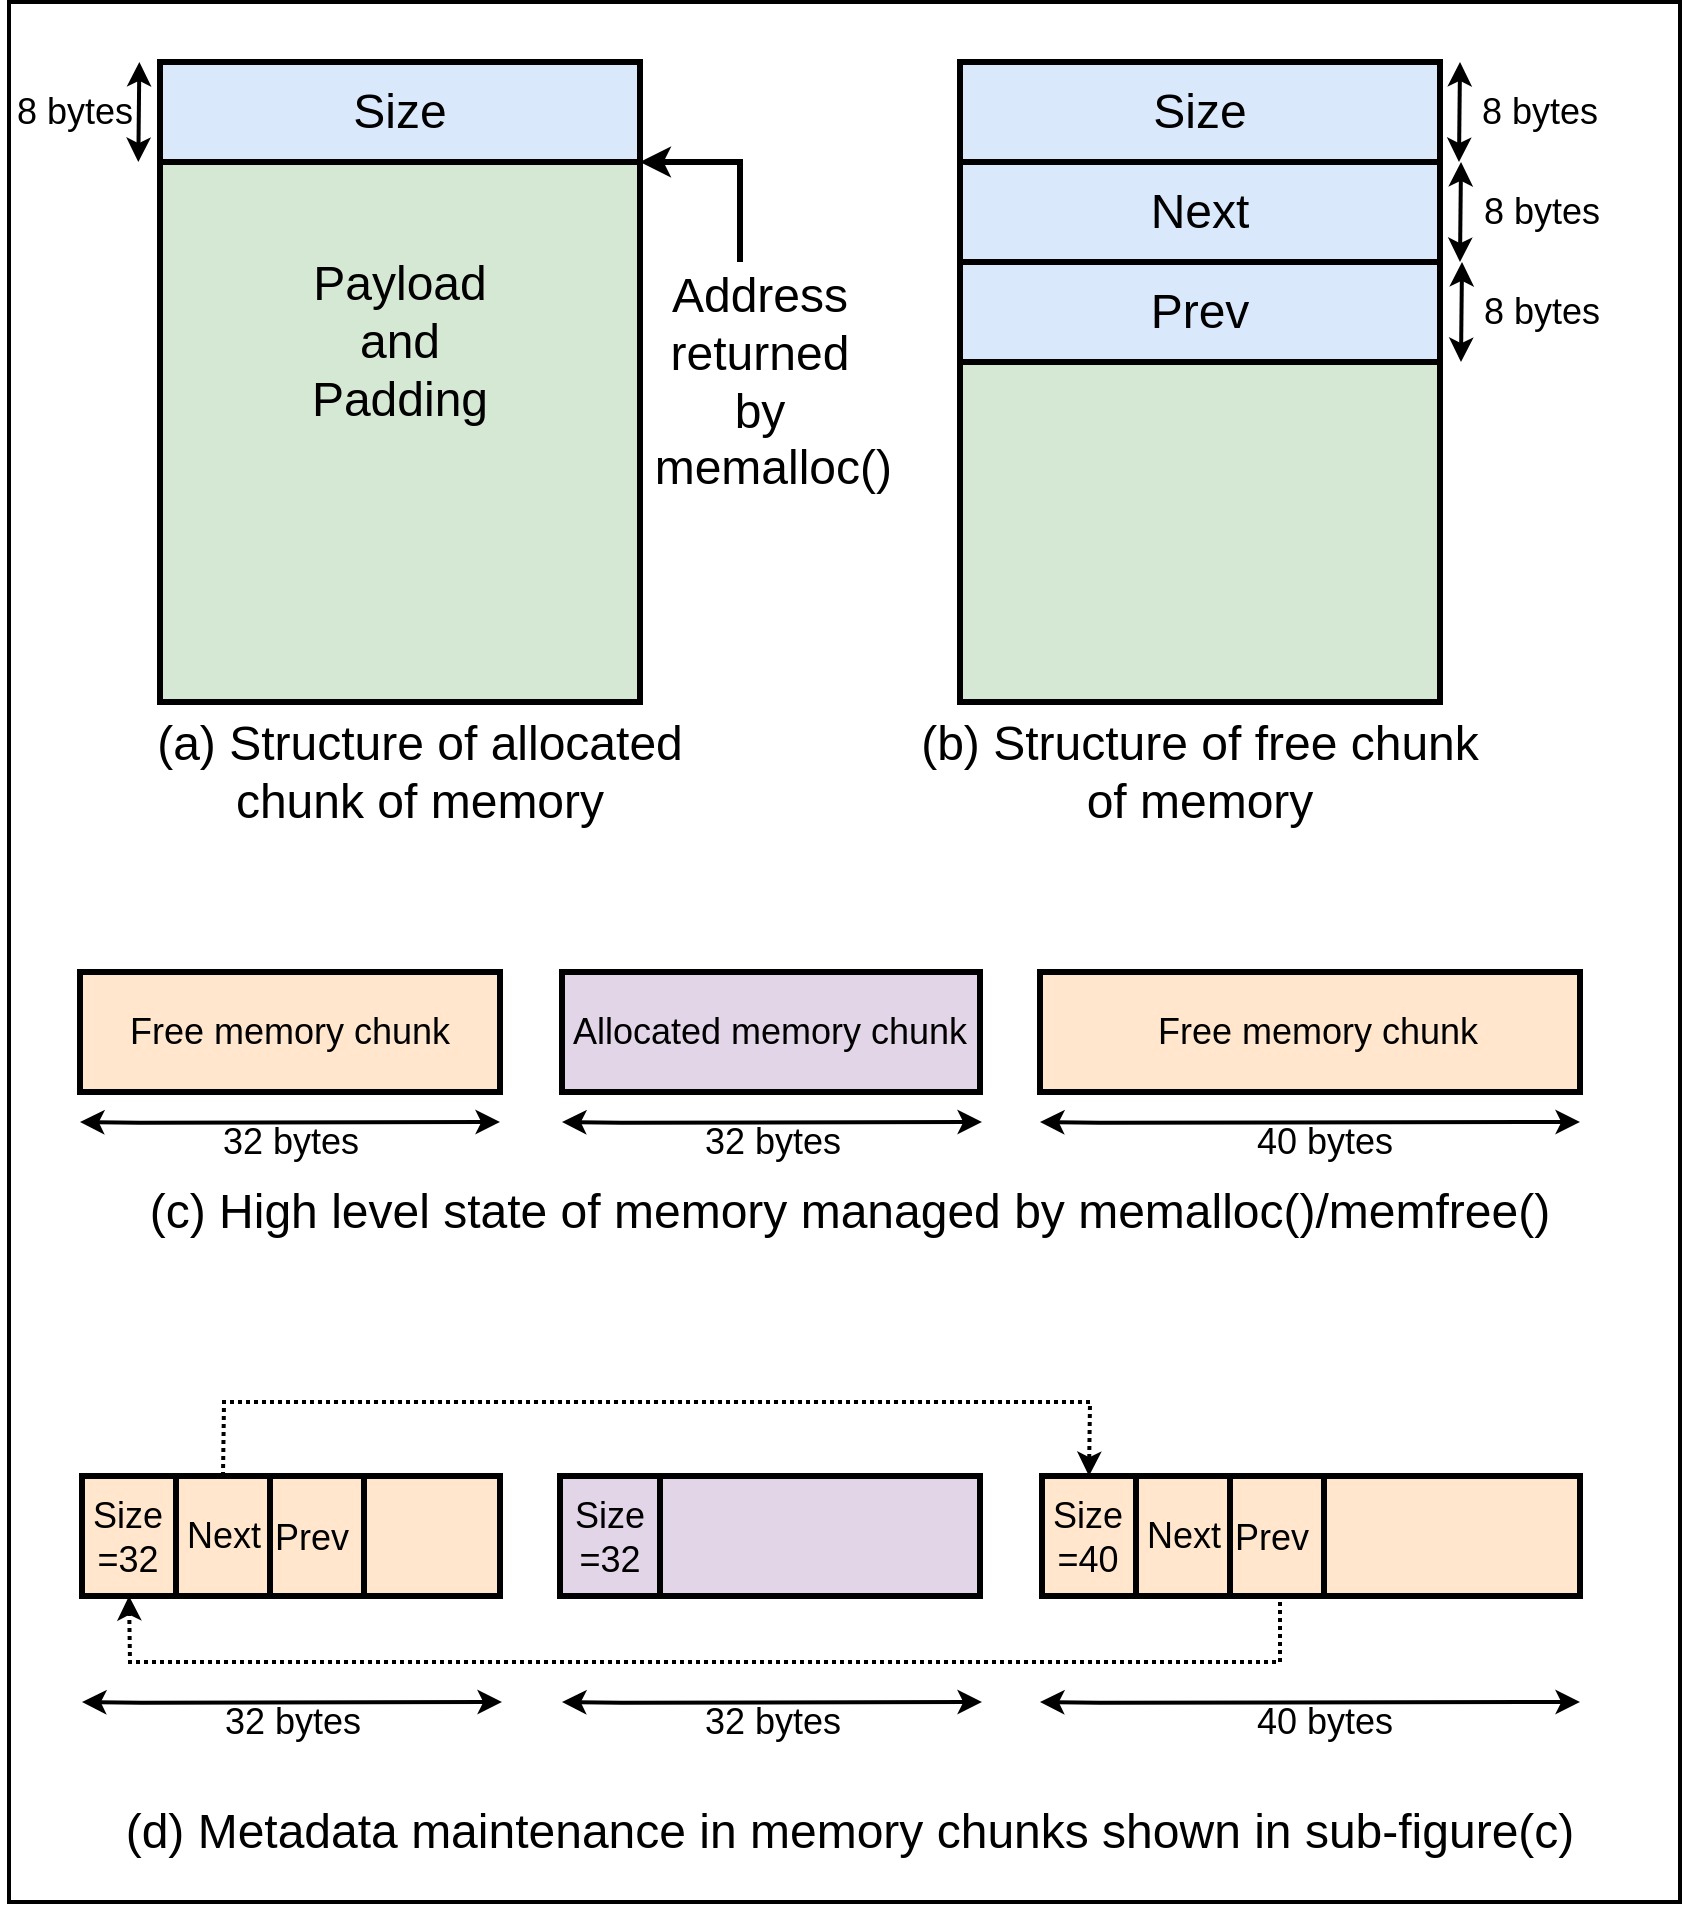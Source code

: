 <mxfile version="21.6.8" type="device">
  <diagram name="Page-1" id="aGrNsAUD6rLRG3-fpc4p">
    <mxGraphModel dx="1608" dy="884" grid="1" gridSize="10" guides="1" tooltips="1" connect="1" arrows="1" fold="1" page="1" pageScale="1" pageWidth="850" pageHeight="1100" math="0" shadow="0">
      <root>
        <mxCell id="0" />
        <mxCell id="1" parent="0" />
        <mxCell id="GqmXSSIizeDQHD-2Bpkm-38" value="" style="rounded=0;whiteSpace=wrap;html=1;strokeWidth=2;fillColor=none;" parent="1" vertex="1">
          <mxGeometry x="4.5" y="130" width="835.5" height="950" as="geometry" />
        </mxCell>
        <mxCell id="Dw3qF6tHwgRVVZFkppPR-85" value="" style="rounded=0;whiteSpace=wrap;html=1;strokeWidth=3;fillColor=#d5e8d4;strokeColor=default;" parent="1" vertex="1">
          <mxGeometry x="80" y="160" width="240" height="320" as="geometry" />
        </mxCell>
        <mxCell id="Dw3qF6tHwgRVVZFkppPR-86" value="&lt;font style=&quot;font-size: 24px;&quot;&gt;Size&lt;br&gt;&lt;/font&gt;" style="rounded=0;whiteSpace=wrap;html=1;strokeWidth=3;fillColor=#dae8fc;strokeColor=default;" parent="1" vertex="1">
          <mxGeometry x="80" y="160" width="240" height="50" as="geometry" />
        </mxCell>
        <mxCell id="Dw3qF6tHwgRVVZFkppPR-88" value="&lt;div&gt;&lt;font style=&quot;font-size: 24px;&quot;&gt;Payload&lt;/font&gt;&lt;/div&gt;&lt;div&gt;&lt;font style=&quot;font-size: 24px;&quot;&gt;and &lt;br&gt;&lt;/font&gt;&lt;/div&gt;&lt;div&gt;&lt;font style=&quot;font-size: 24px;&quot;&gt;Padding&lt;br&gt;&lt;/font&gt;&lt;/div&gt;" style="text;html=1;strokeColor=none;fillColor=none;align=center;verticalAlign=middle;whiteSpace=wrap;rounded=0;" parent="1" vertex="1">
          <mxGeometry x="130" y="230" width="140" height="140" as="geometry" />
        </mxCell>
        <mxCell id="Dw3qF6tHwgRVVZFkppPR-89" value="" style="rounded=0;whiteSpace=wrap;html=1;strokeWidth=3;fillColor=#d5e8d4;strokeColor=default;" parent="1" vertex="1">
          <mxGeometry x="480" y="160" width="240" height="320" as="geometry" />
        </mxCell>
        <mxCell id="Dw3qF6tHwgRVVZFkppPR-90" value="&lt;font style=&quot;font-size: 24px;&quot;&gt;Size&lt;br&gt;&lt;/font&gt;" style="rounded=0;whiteSpace=wrap;html=1;strokeWidth=3;fillColor=#dae8fc;strokeColor=default;" parent="1" vertex="1">
          <mxGeometry x="480" y="160" width="240" height="50" as="geometry" />
        </mxCell>
        <mxCell id="Dw3qF6tHwgRVVZFkppPR-92" value="&lt;font style=&quot;font-size: 24px;&quot;&gt;Next&lt;/font&gt;" style="text;html=1;strokeColor=default;fillColor=#dae8fc;align=center;verticalAlign=middle;whiteSpace=wrap;rounded=0;strokeWidth=3;" parent="1" vertex="1">
          <mxGeometry x="480" y="210" width="240" height="50" as="geometry" />
        </mxCell>
        <mxCell id="Dw3qF6tHwgRVVZFkppPR-93" value="&lt;font style=&quot;font-size: 24px;&quot;&gt;Prev&lt;/font&gt;" style="text;html=1;strokeColor=default;fillColor=#dae8fc;align=center;verticalAlign=middle;whiteSpace=wrap;rounded=0;strokeWidth=3;" parent="1" vertex="1">
          <mxGeometry x="480" y="260" width="240" height="50" as="geometry" />
        </mxCell>
        <mxCell id="Dw3qF6tHwgRVVZFkppPR-94" value="&lt;font style=&quot;font-size: 24px;&quot;&gt;(a) Structure of allocated chunk of memory&lt;br&gt;&lt;/font&gt;" style="text;html=1;strokeColor=none;fillColor=none;align=center;verticalAlign=middle;whiteSpace=wrap;rounded=0;" parent="1" vertex="1">
          <mxGeometry x="50" y="490" width="320" height="50" as="geometry" />
        </mxCell>
        <mxCell id="Dw3qF6tHwgRVVZFkppPR-95" value="&lt;div&gt;&lt;font style=&quot;font-size: 24px;&quot;&gt;(b) Structure of free chunk &lt;br&gt;&lt;/font&gt;&lt;/div&gt;&lt;div&gt;&lt;font style=&quot;font-size: 24px;&quot;&gt;of memory&lt;/font&gt;&lt;/div&gt;" style="text;html=1;strokeColor=none;fillColor=none;align=center;verticalAlign=middle;whiteSpace=wrap;rounded=0;" parent="1" vertex="1">
          <mxGeometry x="440" y="490" width="320" height="50" as="geometry" />
        </mxCell>
        <mxCell id="Dw3qF6tHwgRVVZFkppPR-97" value="" style="rounded=0;whiteSpace=wrap;html=1;strokeWidth=3;fillColor=#ffe6cc;strokeColor=default;" parent="1" vertex="1">
          <mxGeometry x="41" y="867" width="47" height="60" as="geometry" />
        </mxCell>
        <mxCell id="Dw3qF6tHwgRVVZFkppPR-98" value="" style="rounded=0;whiteSpace=wrap;html=1;strokeWidth=3;fillColor=#ffe6cc;strokeColor=default;" parent="1" vertex="1">
          <mxGeometry x="88" y="867" width="47" height="60" as="geometry" />
        </mxCell>
        <mxCell id="Dw3qF6tHwgRVVZFkppPR-100" value="" style="rounded=0;whiteSpace=wrap;html=1;strokeWidth=3;fillColor=#ffe6cc;strokeColor=default;" parent="1" vertex="1">
          <mxGeometry x="180" y="867" width="70" height="60" as="geometry" />
        </mxCell>
        <mxCell id="Dw3qF6tHwgRVVZFkppPR-101" value="" style="rounded=0;whiteSpace=wrap;html=1;strokeWidth=3;fillColor=#e1d5e7;" parent="1" vertex="1">
          <mxGeometry x="280" y="867" width="50" height="60" as="geometry" />
        </mxCell>
        <mxCell id="Dw3qF6tHwgRVVZFkppPR-102" value="" style="rounded=0;whiteSpace=wrap;html=1;strokeWidth=3;fillColor=#e1d5e7;" parent="1" vertex="1">
          <mxGeometry x="330" y="867" width="160" height="60" as="geometry" />
        </mxCell>
        <mxCell id="Dw3qF6tHwgRVVZFkppPR-110" value="&lt;div&gt;&lt;font style=&quot;font-size: 18px;&quot;&gt;Size&lt;/font&gt;&lt;/div&gt;&lt;div&gt;&lt;font style=&quot;font-size: 18px;&quot;&gt;=32&lt;/font&gt;&lt;/div&gt;" style="text;html=1;strokeColor=none;fillColor=none;align=center;verticalAlign=middle;whiteSpace=wrap;rounded=0;" parent="1" vertex="1">
          <mxGeometry x="275" y="883" width="60" height="30" as="geometry" />
        </mxCell>
        <mxCell id="Dw3qF6tHwgRVVZFkppPR-112" value="&lt;div&gt;&lt;font style=&quot;font-size: 18px;&quot;&gt;Size&lt;/font&gt;&lt;/div&gt;&lt;div&gt;&lt;font style=&quot;font-size: 18px;&quot;&gt;=32&lt;/font&gt;&lt;/div&gt;" style="text;html=1;strokeColor=none;fillColor=none;align=center;verticalAlign=middle;whiteSpace=wrap;rounded=0;" parent="1" vertex="1">
          <mxGeometry x="40" y="883" width="48" height="30" as="geometry" />
        </mxCell>
        <mxCell id="Dw3qF6tHwgRVVZFkppPR-116" value="&lt;font style=&quot;font-size: 18px;&quot;&gt;Next&lt;/font&gt;" style="text;html=1;strokeColor=none;fillColor=none;align=center;verticalAlign=middle;whiteSpace=wrap;rounded=0;" parent="1" vertex="1">
          <mxGeometry x="81.5" y="882" width="60" height="30" as="geometry" />
        </mxCell>
        <mxCell id="Dw3qF6tHwgRVVZFkppPR-131" value="&lt;font style=&quot;font-size: 24px;&quot;&gt;(d) Metadata maintenance in memory chunks shown in sub-figure(c)&lt;br&gt;&lt;/font&gt;" style="text;html=1;strokeColor=none;fillColor=none;align=center;verticalAlign=middle;whiteSpace=wrap;rounded=0;" parent="1" vertex="1">
          <mxGeometry x="30" y="1020" width="790" height="50" as="geometry" />
        </mxCell>
        <mxCell id="Dw3qF6tHwgRVVZFkppPR-137" value="" style="rounded=0;whiteSpace=wrap;html=1;strokeWidth=3;fillColor=#ffe6cc;strokeColor=default;" parent="1" vertex="1">
          <mxGeometry x="40" y="615" width="210" height="60" as="geometry" />
        </mxCell>
        <mxCell id="Dw3qF6tHwgRVVZFkppPR-138" value="" style="rounded=0;whiteSpace=wrap;html=1;strokeWidth=3;fillColor=#e1d5e7;" parent="1" vertex="1">
          <mxGeometry x="281" y="615" width="209" height="60" as="geometry" />
        </mxCell>
        <mxCell id="Dw3qF6tHwgRVVZFkppPR-142" value="" style="rounded=0;whiteSpace=wrap;html=1;strokeWidth=3;fillColor=#ffe6cc;strokeColor=default;" parent="1" vertex="1">
          <mxGeometry x="520" y="615" width="270" height="60" as="geometry" />
        </mxCell>
        <mxCell id="Dw3qF6tHwgRVVZFkppPR-161" value="&lt;font style=&quot;font-size: 18px;&quot;&gt;Free memory chunk&lt;/font&gt;" style="text;html=1;strokeColor=none;fillColor=none;align=center;verticalAlign=middle;whiteSpace=wrap;rounded=0;" parent="1" vertex="1">
          <mxGeometry x="56" y="630" width="178" height="30" as="geometry" />
        </mxCell>
        <mxCell id="Dw3qF6tHwgRVVZFkppPR-162" value="&lt;font style=&quot;font-size: 18px;&quot;&gt;Free memory chunk&lt;/font&gt;" style="text;html=1;strokeColor=none;fillColor=none;align=center;verticalAlign=middle;whiteSpace=wrap;rounded=0;" parent="1" vertex="1">
          <mxGeometry x="570" y="630" width="178" height="30" as="geometry" />
        </mxCell>
        <mxCell id="Dw3qF6tHwgRVVZFkppPR-163" value="&lt;font style=&quot;font-size: 18px;&quot;&gt;Allocated memory chunk&lt;/font&gt;" style="text;html=1;strokeColor=none;fillColor=none;align=center;verticalAlign=middle;whiteSpace=wrap;rounded=0;" parent="1" vertex="1">
          <mxGeometry x="280" y="630" width="209.5" height="30" as="geometry" />
        </mxCell>
        <mxCell id="Dw3qF6tHwgRVVZFkppPR-164" value="&lt;font style=&quot;font-size: 24px;&quot;&gt;(c) High level state of memory managed by memalloc()/memfree() &lt;br&gt;&lt;/font&gt;" style="text;html=1;strokeColor=none;fillColor=none;align=center;verticalAlign=middle;whiteSpace=wrap;rounded=0;" parent="1" vertex="1">
          <mxGeometry x="70" y="710" width="710" height="50" as="geometry" />
        </mxCell>
        <mxCell id="Dw3qF6tHwgRVVZFkppPR-165" value="" style="endArrow=classic;html=1;rounded=0;entryX=1;entryY=1;entryDx=0;entryDy=0;strokeWidth=3;" parent="1" target="Dw3qF6tHwgRVVZFkppPR-86" edge="1">
          <mxGeometry width="50" height="50" relative="1" as="geometry">
            <mxPoint x="370" y="260" as="sourcePoint" />
            <mxPoint x="470" y="520" as="targetPoint" />
            <Array as="points">
              <mxPoint x="370" y="210" />
            </Array>
          </mxGeometry>
        </mxCell>
        <mxCell id="Dw3qF6tHwgRVVZFkppPR-166" value="&lt;div&gt;&lt;font style=&quot;font-size: 24px;&quot;&gt;Address &lt;br&gt;&lt;/font&gt;&lt;/div&gt;&lt;div&gt;&lt;font style=&quot;font-size: 24px;&quot;&gt;returned &lt;br&gt;&lt;/font&gt;&lt;/div&gt;&lt;div&gt;&lt;font style=&quot;font-size: 24px;&quot;&gt;by &lt;br&gt;&lt;/font&gt;&lt;/div&gt;&lt;div&gt;&lt;font style=&quot;font-size: 24px;&quot;&gt;&amp;nbsp; memalloc()&lt;br&gt;&lt;/font&gt;&lt;/div&gt;" style="text;html=1;strokeColor=none;fillColor=none;align=center;verticalAlign=middle;whiteSpace=wrap;rounded=0;" parent="1" vertex="1">
          <mxGeometry x="220" y="295" width="320" height="50" as="geometry" />
        </mxCell>
        <mxCell id="GqmXSSIizeDQHD-2Bpkm-3" value="" style="endArrow=classic;startArrow=classic;html=1;rounded=0;exitX=0.217;exitY=0.63;exitDx=0;exitDy=0;exitPerimeter=0;strokeWidth=2;" parent="1" edge="1">
          <mxGeometry width="50" height="50" relative="1" as="geometry">
            <mxPoint x="40.0" y="690.0" as="sourcePoint" />
            <mxPoint x="250" y="690" as="targetPoint" />
            <Array as="points">
              <mxPoint x="69.89" y="690.4" />
            </Array>
          </mxGeometry>
        </mxCell>
        <mxCell id="GqmXSSIizeDQHD-2Bpkm-6" value="&lt;font style=&quot;font-size: 18px;&quot;&gt;32 bytes&lt;/font&gt;" style="text;html=1;strokeColor=none;fillColor=none;align=center;verticalAlign=middle;whiteSpace=wrap;rounded=0;" parent="1" vertex="1">
          <mxGeometry x="107.5" y="690" width="75" height="20" as="geometry" />
        </mxCell>
        <mxCell id="GqmXSSIizeDQHD-2Bpkm-7" value="" style="endArrow=classic;startArrow=classic;html=1;rounded=0;exitX=0.217;exitY=0.63;exitDx=0;exitDy=0;exitPerimeter=0;strokeWidth=2;" parent="1" edge="1">
          <mxGeometry width="50" height="50" relative="1" as="geometry">
            <mxPoint x="281.0" y="690.0" as="sourcePoint" />
            <mxPoint x="491" y="690" as="targetPoint" />
            <Array as="points">
              <mxPoint x="310.89" y="690.4" />
            </Array>
          </mxGeometry>
        </mxCell>
        <mxCell id="GqmXSSIizeDQHD-2Bpkm-8" value="&lt;font style=&quot;font-size: 18px;&quot;&gt;32 bytes&lt;/font&gt;" style="text;html=1;strokeColor=none;fillColor=none;align=center;verticalAlign=middle;whiteSpace=wrap;rounded=0;" parent="1" vertex="1">
          <mxGeometry x="348.5" y="690" width="75" height="20" as="geometry" />
        </mxCell>
        <mxCell id="GqmXSSIizeDQHD-2Bpkm-9" value="" style="endArrow=classic;startArrow=classic;html=1;rounded=0;exitX=0.217;exitY=0.63;exitDx=0;exitDy=0;exitPerimeter=0;strokeWidth=2;" parent="1" edge="1">
          <mxGeometry width="50" height="50" relative="1" as="geometry">
            <mxPoint x="520.0" y="690.0" as="sourcePoint" />
            <mxPoint x="790" y="690" as="targetPoint" />
            <Array as="points">
              <mxPoint x="549.89" y="690.4" />
            </Array>
          </mxGeometry>
        </mxCell>
        <mxCell id="GqmXSSIizeDQHD-2Bpkm-10" value="&lt;font style=&quot;font-size: 18px;&quot;&gt;40 bytes&lt;/font&gt;" style="text;html=1;strokeColor=none;fillColor=none;align=center;verticalAlign=middle;whiteSpace=wrap;rounded=0;" parent="1" vertex="1">
          <mxGeometry x="625" y="690" width="75" height="20" as="geometry" />
        </mxCell>
        <mxCell id="GqmXSSIizeDQHD-2Bpkm-11" value="" style="endArrow=classic;startArrow=classic;html=1;rounded=0;strokeWidth=2;" parent="1" edge="1">
          <mxGeometry width="50" height="50" relative="1" as="geometry">
            <mxPoint x="729.5" y="210" as="sourcePoint" />
            <mxPoint x="730" y="160" as="targetPoint" />
          </mxGeometry>
        </mxCell>
        <mxCell id="GqmXSSIizeDQHD-2Bpkm-12" value="&lt;font style=&quot;font-size: 18px;&quot;&gt;8 bytes&lt;br&gt;&lt;/font&gt;" style="text;html=1;strokeColor=none;fillColor=none;align=center;verticalAlign=middle;whiteSpace=wrap;rounded=0;" parent="1" vertex="1">
          <mxGeometry x="730" y="170" width="80" height="30" as="geometry" />
        </mxCell>
        <mxCell id="GqmXSSIizeDQHD-2Bpkm-13" value="" style="endArrow=classic;startArrow=classic;html=1;rounded=0;strokeWidth=2;" parent="1" edge="1">
          <mxGeometry width="50" height="50" relative="1" as="geometry">
            <mxPoint x="730" y="260" as="sourcePoint" />
            <mxPoint x="730.5" y="210" as="targetPoint" />
          </mxGeometry>
        </mxCell>
        <mxCell id="GqmXSSIizeDQHD-2Bpkm-14" value="&lt;font style=&quot;font-size: 18px;&quot;&gt;8 bytes&lt;br&gt;&lt;/font&gt;" style="text;html=1;strokeColor=none;fillColor=none;align=center;verticalAlign=middle;whiteSpace=wrap;rounded=0;" parent="1" vertex="1">
          <mxGeometry x="730.5" y="220" width="80" height="30" as="geometry" />
        </mxCell>
        <mxCell id="GqmXSSIizeDQHD-2Bpkm-15" value="" style="endArrow=classic;startArrow=classic;html=1;rounded=0;strokeWidth=2;" parent="1" edge="1">
          <mxGeometry width="50" height="50" relative="1" as="geometry">
            <mxPoint x="730.5" y="310" as="sourcePoint" />
            <mxPoint x="731" y="260" as="targetPoint" />
          </mxGeometry>
        </mxCell>
        <mxCell id="GqmXSSIizeDQHD-2Bpkm-16" value="&lt;font style=&quot;font-size: 18px;&quot;&gt;8 bytes&lt;br&gt;&lt;/font&gt;" style="text;html=1;strokeColor=none;fillColor=none;align=center;verticalAlign=middle;whiteSpace=wrap;rounded=0;" parent="1" vertex="1">
          <mxGeometry x="731" y="270" width="80" height="30" as="geometry" />
        </mxCell>
        <mxCell id="GqmXSSIizeDQHD-2Bpkm-17" value="" style="endArrow=classic;startArrow=classic;html=1;rounded=0;strokeWidth=2;" parent="1" edge="1">
          <mxGeometry width="50" height="50" relative="1" as="geometry">
            <mxPoint x="69.17" y="210" as="sourcePoint" />
            <mxPoint x="69.67" y="160" as="targetPoint" />
          </mxGeometry>
        </mxCell>
        <mxCell id="GqmXSSIizeDQHD-2Bpkm-18" value="&lt;font style=&quot;font-size: 18px;&quot;&gt;8 bytes&lt;br&gt;&lt;/font&gt;" style="text;html=1;strokeColor=none;fillColor=none;align=center;verticalAlign=middle;whiteSpace=wrap;rounded=0;" parent="1" vertex="1">
          <mxGeometry y="170" width="75" height="30" as="geometry" />
        </mxCell>
        <mxCell id="GqmXSSIizeDQHD-2Bpkm-19" value="" style="rounded=0;whiteSpace=wrap;html=1;strokeWidth=3;fillColor=#ffe6cc;strokeColor=default;" parent="1" vertex="1">
          <mxGeometry x="135" y="867" width="47" height="60" as="geometry" />
        </mxCell>
        <mxCell id="Dw3qF6tHwgRVVZFkppPR-117" value="&lt;font style=&quot;font-size: 18px;&quot;&gt;Prev&lt;/font&gt;" style="text;html=1;strokeColor=none;fillColor=none;align=center;verticalAlign=middle;whiteSpace=wrap;rounded=0;" parent="1" vertex="1">
          <mxGeometry x="125.5" y="883" width="60" height="30" as="geometry" />
        </mxCell>
        <mxCell id="GqmXSSIizeDQHD-2Bpkm-20" value="" style="rounded=0;whiteSpace=wrap;html=1;strokeWidth=3;fillColor=#ffe6cc;strokeColor=default;" parent="1" vertex="1">
          <mxGeometry x="521" y="867" width="47" height="60" as="geometry" />
        </mxCell>
        <mxCell id="GqmXSSIizeDQHD-2Bpkm-21" value="" style="rounded=0;whiteSpace=wrap;html=1;strokeWidth=3;fillColor=#ffe6cc;strokeColor=default;" parent="1" vertex="1">
          <mxGeometry x="568" y="867" width="47" height="60" as="geometry" />
        </mxCell>
        <mxCell id="GqmXSSIizeDQHD-2Bpkm-22" value="" style="rounded=0;whiteSpace=wrap;html=1;strokeWidth=3;fillColor=#ffe6cc;strokeColor=default;" parent="1" vertex="1">
          <mxGeometry x="660" y="867" width="130" height="60" as="geometry" />
        </mxCell>
        <mxCell id="GqmXSSIizeDQHD-2Bpkm-23" value="&lt;div&gt;&lt;font style=&quot;font-size: 18px;&quot;&gt;Size&lt;/font&gt;&lt;/div&gt;&lt;div&gt;&lt;font style=&quot;font-size: 18px;&quot;&gt;=40&lt;/font&gt;&lt;/div&gt;" style="text;html=1;strokeColor=none;fillColor=none;align=center;verticalAlign=middle;whiteSpace=wrap;rounded=0;" parent="1" vertex="1">
          <mxGeometry x="520" y="883" width="48" height="30" as="geometry" />
        </mxCell>
        <mxCell id="GqmXSSIizeDQHD-2Bpkm-24" value="&lt;font style=&quot;font-size: 18px;&quot;&gt;Next&lt;/font&gt;" style="text;html=1;strokeColor=none;fillColor=none;align=center;verticalAlign=middle;whiteSpace=wrap;rounded=0;" parent="1" vertex="1">
          <mxGeometry x="561.5" y="882" width="60" height="30" as="geometry" />
        </mxCell>
        <mxCell id="GqmXSSIizeDQHD-2Bpkm-25" value="" style="rounded=0;whiteSpace=wrap;html=1;strokeWidth=3;fillColor=#ffe6cc;strokeColor=default;" parent="1" vertex="1">
          <mxGeometry x="615" y="867" width="47" height="60" as="geometry" />
        </mxCell>
        <mxCell id="GqmXSSIizeDQHD-2Bpkm-26" value="&lt;font style=&quot;font-size: 18px;&quot;&gt;Prev&lt;/font&gt;" style="text;html=1;strokeColor=none;fillColor=none;align=center;verticalAlign=middle;whiteSpace=wrap;rounded=0;" parent="1" vertex="1">
          <mxGeometry x="605.5" y="883" width="60" height="30" as="geometry" />
        </mxCell>
        <mxCell id="GqmXSSIizeDQHD-2Bpkm-39" value="" style="endArrow=classic;startArrow=classic;html=1;rounded=0;exitX=0.217;exitY=0.63;exitDx=0;exitDy=0;exitPerimeter=0;strokeWidth=2;" parent="1" edge="1">
          <mxGeometry width="50" height="50" relative="1" as="geometry">
            <mxPoint x="520.0" y="980.0" as="sourcePoint" />
            <mxPoint x="790" y="980" as="targetPoint" />
            <Array as="points">
              <mxPoint x="549.89" y="980.4" />
            </Array>
          </mxGeometry>
        </mxCell>
        <mxCell id="GqmXSSIizeDQHD-2Bpkm-40" value="&lt;font style=&quot;font-size: 18px;&quot;&gt;40 bytes&lt;/font&gt;" style="text;html=1;strokeColor=none;fillColor=none;align=center;verticalAlign=middle;whiteSpace=wrap;rounded=0;" parent="1" vertex="1">
          <mxGeometry x="625" y="980" width="75" height="20" as="geometry" />
        </mxCell>
        <mxCell id="GqmXSSIizeDQHD-2Bpkm-47" value="" style="endArrow=classic;startArrow=classic;html=1;rounded=0;exitX=0.217;exitY=0.63;exitDx=0;exitDy=0;exitPerimeter=0;strokeWidth=2;" parent="1" edge="1">
          <mxGeometry width="50" height="50" relative="1" as="geometry">
            <mxPoint x="281.0" y="980.0" as="sourcePoint" />
            <mxPoint x="491" y="980" as="targetPoint" />
            <Array as="points">
              <mxPoint x="310.89" y="980.4" />
            </Array>
          </mxGeometry>
        </mxCell>
        <mxCell id="GqmXSSIizeDQHD-2Bpkm-48" value="&lt;font style=&quot;font-size: 18px;&quot;&gt;32 bytes&lt;/font&gt;" style="text;html=1;strokeColor=none;fillColor=none;align=center;verticalAlign=middle;whiteSpace=wrap;rounded=0;" parent="1" vertex="1">
          <mxGeometry x="348.5" y="980" width="75" height="20" as="geometry" />
        </mxCell>
        <mxCell id="GqmXSSIizeDQHD-2Bpkm-49" value="" style="endArrow=classic;startArrow=classic;html=1;rounded=0;exitX=0.217;exitY=0.63;exitDx=0;exitDy=0;exitPerimeter=0;strokeWidth=2;" parent="1" edge="1">
          <mxGeometry width="50" height="50" relative="1" as="geometry">
            <mxPoint x="41.0" y="980.0" as="sourcePoint" />
            <mxPoint x="251" y="980" as="targetPoint" />
            <Array as="points">
              <mxPoint x="70.89" y="980.4" />
            </Array>
          </mxGeometry>
        </mxCell>
        <mxCell id="GqmXSSIizeDQHD-2Bpkm-50" value="&lt;font style=&quot;font-size: 18px;&quot;&gt;32 bytes&lt;/font&gt;" style="text;html=1;strokeColor=none;fillColor=none;align=center;verticalAlign=middle;whiteSpace=wrap;rounded=0;" parent="1" vertex="1">
          <mxGeometry x="108.5" y="980" width="75" height="20" as="geometry" />
        </mxCell>
        <mxCell id="RUJHoAeD7lVLXOQXWL_U-2" value="" style="endArrow=classic;html=1;rounded=0;strokeWidth=2;dashed=1;dashPattern=1 1;exitX=0.5;exitY=0;exitDx=0;exitDy=0;entryX=0.5;entryY=0;entryDx=0;entryDy=0;" edge="1" parent="1" source="Dw3qF6tHwgRVVZFkppPR-98" target="GqmXSSIizeDQHD-2Bpkm-20">
          <mxGeometry width="50" height="50" relative="1" as="geometry">
            <mxPoint x="400" y="900" as="sourcePoint" />
            <mxPoint x="450" y="850" as="targetPoint" />
            <Array as="points">
              <mxPoint x="112" y="830" />
              <mxPoint x="545" y="830" />
            </Array>
          </mxGeometry>
        </mxCell>
        <mxCell id="RUJHoAeD7lVLXOQXWL_U-5" value="" style="endArrow=classic;html=1;rounded=0;strokeWidth=2;entryX=0.5;entryY=1;entryDx=0;entryDy=0;dashed=1;dashPattern=1 1;" edge="1" parent="1" target="Dw3qF6tHwgRVVZFkppPR-97">
          <mxGeometry width="50" height="50" relative="1" as="geometry">
            <mxPoint x="640" y="930" as="sourcePoint" />
            <mxPoint x="450" y="850" as="targetPoint" />
            <Array as="points">
              <mxPoint x="640" y="960" />
              <mxPoint x="65" y="960" />
            </Array>
          </mxGeometry>
        </mxCell>
      </root>
    </mxGraphModel>
  </diagram>
</mxfile>
